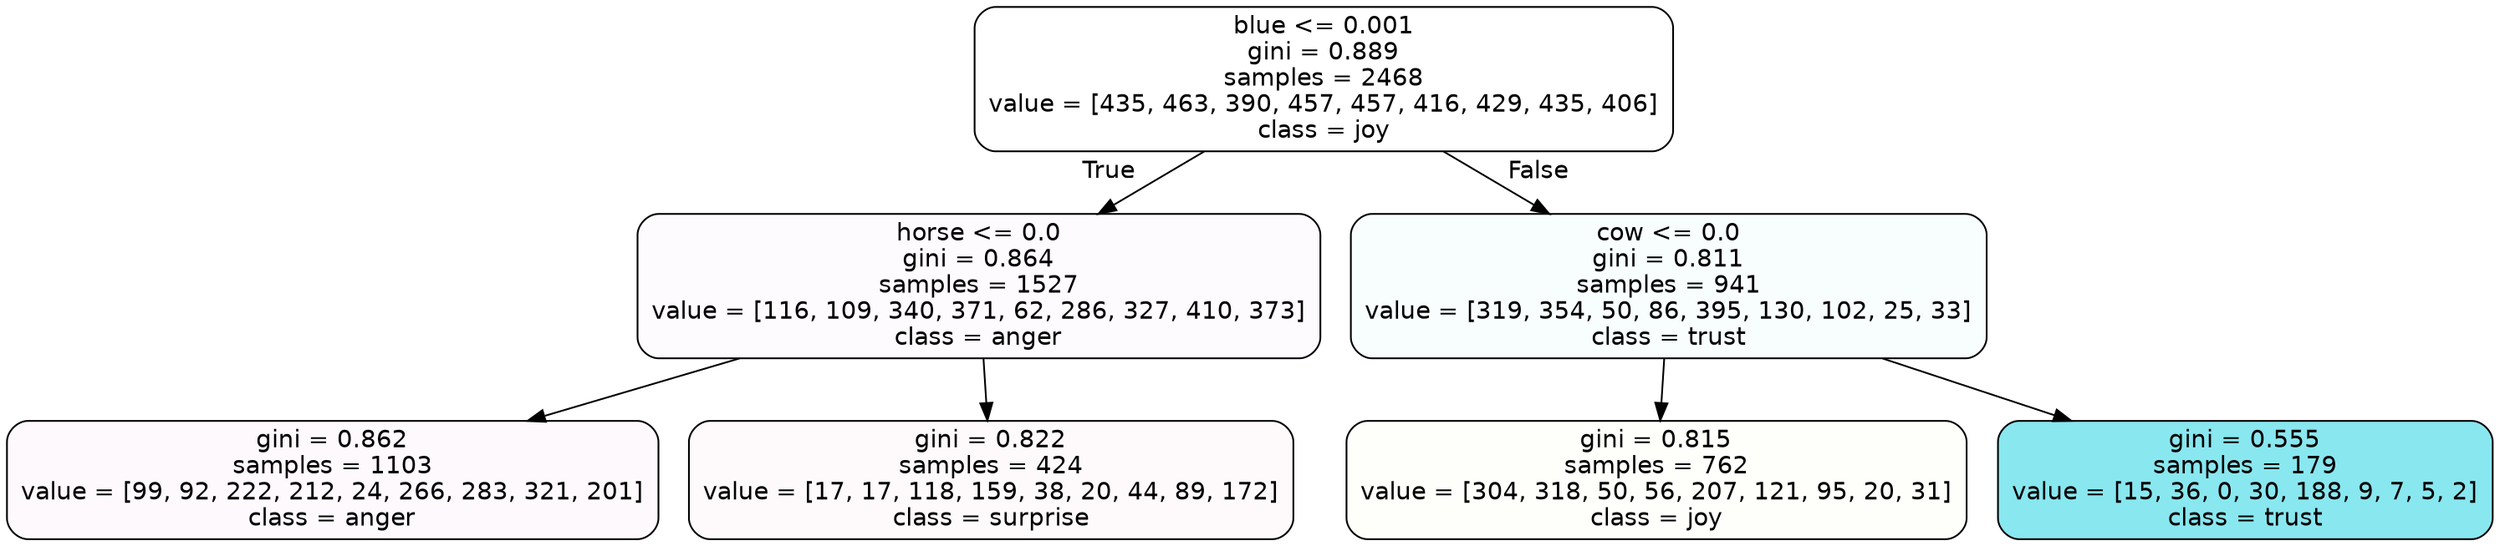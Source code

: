 digraph Tree {
node [shape=box, style="filled, rounded", color="black", fontname=helvetica] ;
edge [fontname=helvetica] ;
0 [label="blue <= 0.001\ngini = 0.889\nsamples = 2468\nvalue = [435, 463, 390, 457, 457, 416, 429, 435, 406]\nclass = joy", fillcolor="#d7e53900"] ;
1 [label="horse <= 0.0\ngini = 0.864\nsamples = 1527\nvalue = [116, 109, 340, 371, 62, 286, 327, 410, 373]\nclass = anger", fillcolor="#e539d705"] ;
0 -> 1 [labeldistance=2.5, labelangle=45, headlabel="True"] ;
2 [label="gini = 0.862\nsamples = 1103\nvalue = [99, 92, 222, 212, 24, 266, 283, 321, 201]\nclass = anger", fillcolor="#e539d707"] ;
1 -> 2 ;
3 [label="gini = 0.822\nsamples = 424\nvalue = [17, 17, 118, 159, 38, 20, 44, 89, 172]\nclass = surprise", fillcolor="#e5396406"] ;
1 -> 3 ;
4 [label="cow <= 0.0\ngini = 0.811\nsamples = 941\nvalue = [319, 354, 50, 86, 395, 130, 102, 25, 33]\nclass = trust", fillcolor="#39d7e509"] ;
0 -> 4 [labeldistance=2.5, labelangle=-45, headlabel="False"] ;
5 [label="gini = 0.815\nsamples = 762\nvalue = [304, 318, 50, 56, 207, 121, 95, 20, 31]\nclass = joy", fillcolor="#d7e53904"] ;
4 -> 5 ;
6 [label="gini = 0.555\nsamples = 179\nvalue = [15, 36, 0, 30, 188, 9, 7, 5, 2]\nclass = trust", fillcolor="#39d7e597"] ;
4 -> 6 ;
}
